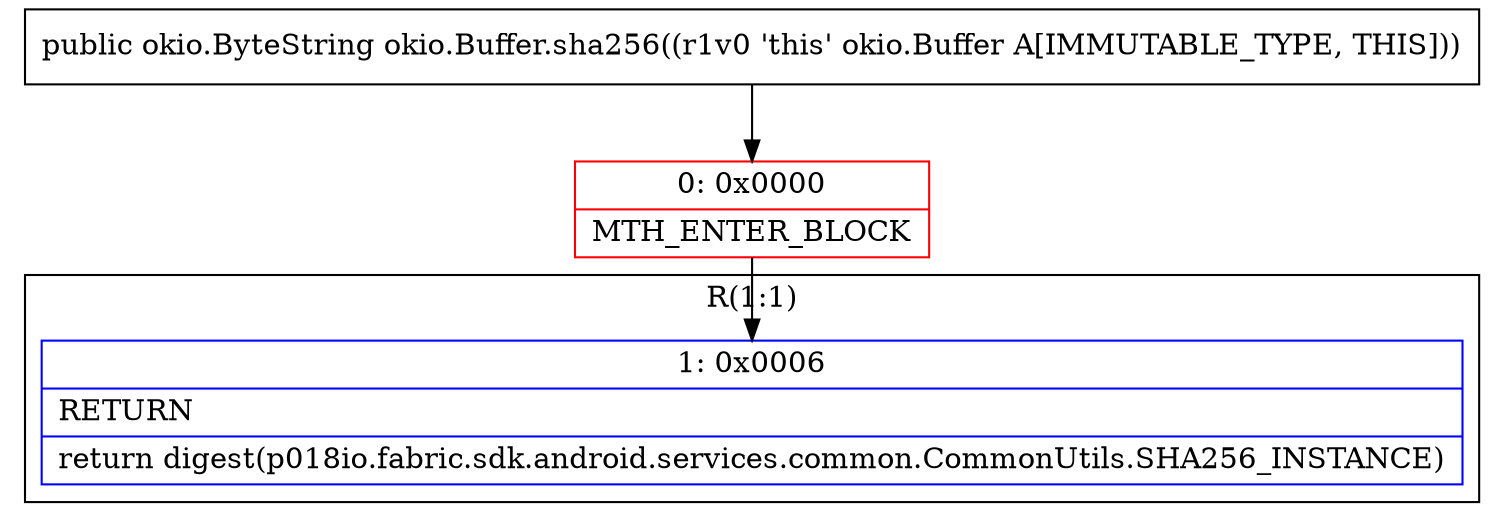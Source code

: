 digraph "CFG forokio.Buffer.sha256()Lokio\/ByteString;" {
subgraph cluster_Region_1442717321 {
label = "R(1:1)";
node [shape=record,color=blue];
Node_1 [shape=record,label="{1\:\ 0x0006|RETURN\l|return digest(p018io.fabric.sdk.android.services.common.CommonUtils.SHA256_INSTANCE)\l}"];
}
Node_0 [shape=record,color=red,label="{0\:\ 0x0000|MTH_ENTER_BLOCK\l}"];
MethodNode[shape=record,label="{public okio.ByteString okio.Buffer.sha256((r1v0 'this' okio.Buffer A[IMMUTABLE_TYPE, THIS])) }"];
MethodNode -> Node_0;
Node_0 -> Node_1;
}

